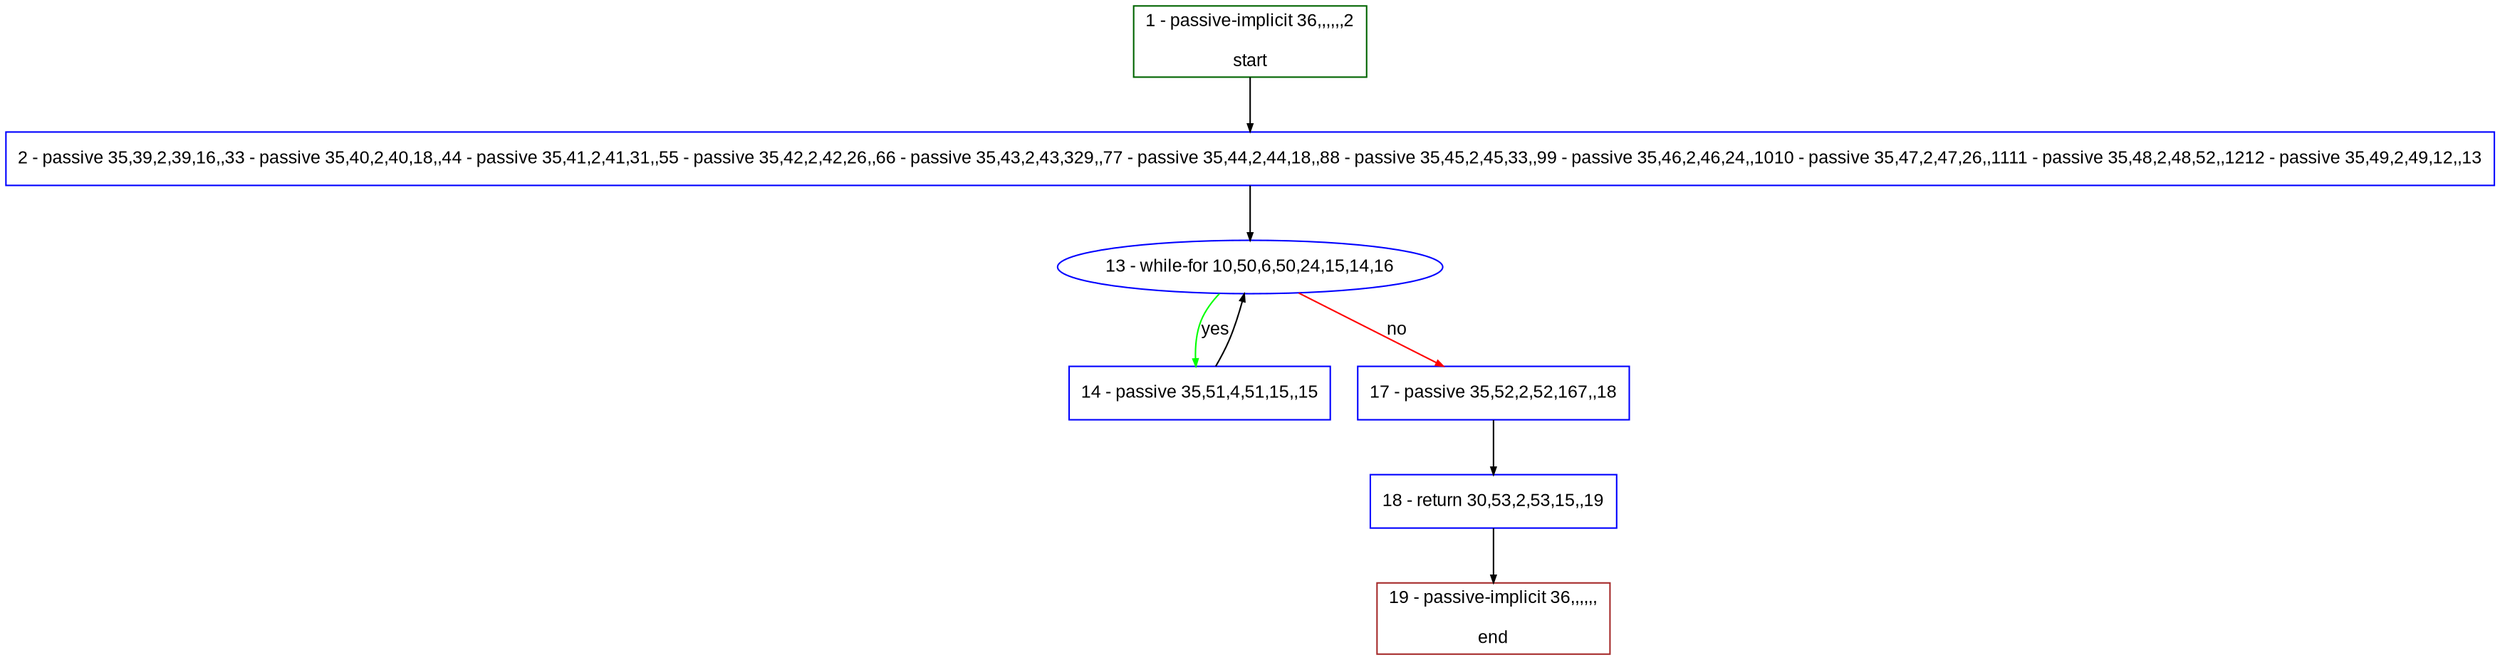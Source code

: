 digraph "" {
  graph [pack="true", label="", fontsize="12", packmode="clust", fontname="Arial", fillcolor="#FFFFCC", bgcolor="white", style="rounded,filled", compound="true"];
  node [node_initialized="no", label="", color="grey", fontsize="12", fillcolor="white", fontname="Arial", style="filled", shape="rectangle", compound="true", fixedsize="false"];
  edge [fontcolor="black", arrowhead="normal", arrowtail="none", arrowsize="0.5", ltail="", label="", color="black", fontsize="12", lhead="", fontname="Arial", dir="forward", compound="true"];
  __N1 [label="2 - passive 35,39,2,39,16,,33 - passive 35,40,2,40,18,,44 - passive 35,41,2,41,31,,55 - passive 35,42,2,42,26,,66 - passive 35,43,2,43,329,,77 - passive 35,44,2,44,18,,88 - passive 35,45,2,45,33,,99 - passive 35,46,2,46,24,,1010 - passive 35,47,2,47,26,,1111 - passive 35,48,2,48,52,,1212 - passive 35,49,2,49,12,,13", color="#0000ff", fillcolor="#ffffff", style="filled", shape="box"];
  __N2 [label="1 - passive-implicit 36,,,,,,2\n\nstart", color="#006400", fillcolor="#ffffff", style="filled", shape="box"];
  __N3 [label="13 - while-for 10,50,6,50,24,15,14,16", color="#0000ff", fillcolor="#ffffff", style="filled", shape="oval"];
  __N4 [label="14 - passive 35,51,4,51,15,,15", color="#0000ff", fillcolor="#ffffff", style="filled", shape="box"];
  __N5 [label="17 - passive 35,52,2,52,167,,18", color="#0000ff", fillcolor="#ffffff", style="filled", shape="box"];
  __N6 [label="18 - return 30,53,2,53,15,,19", color="#0000ff", fillcolor="#ffffff", style="filled", shape="box"];
  __N7 [label="19 - passive-implicit 36,,,,,,\n\nend", color="#a52a2a", fillcolor="#ffffff", style="filled", shape="box"];
  __N2 -> __N1 [arrowhead="normal", arrowtail="none", color="#000000", label="", dir="forward"];
  __N1 -> __N3 [arrowhead="normal", arrowtail="none", color="#000000", label="", dir="forward"];
  __N3 -> __N4 [arrowhead="normal", arrowtail="none", color="#00ff00", label="yes", dir="forward"];
  __N4 -> __N3 [arrowhead="normal", arrowtail="none", color="#000000", label="", dir="forward"];
  __N3 -> __N5 [arrowhead="normal", arrowtail="none", color="#ff0000", label="no", dir="forward"];
  __N5 -> __N6 [arrowhead="normal", arrowtail="none", color="#000000", label="", dir="forward"];
  __N6 -> __N7 [arrowhead="normal", arrowtail="none", color="#000000", label="", dir="forward"];
}
